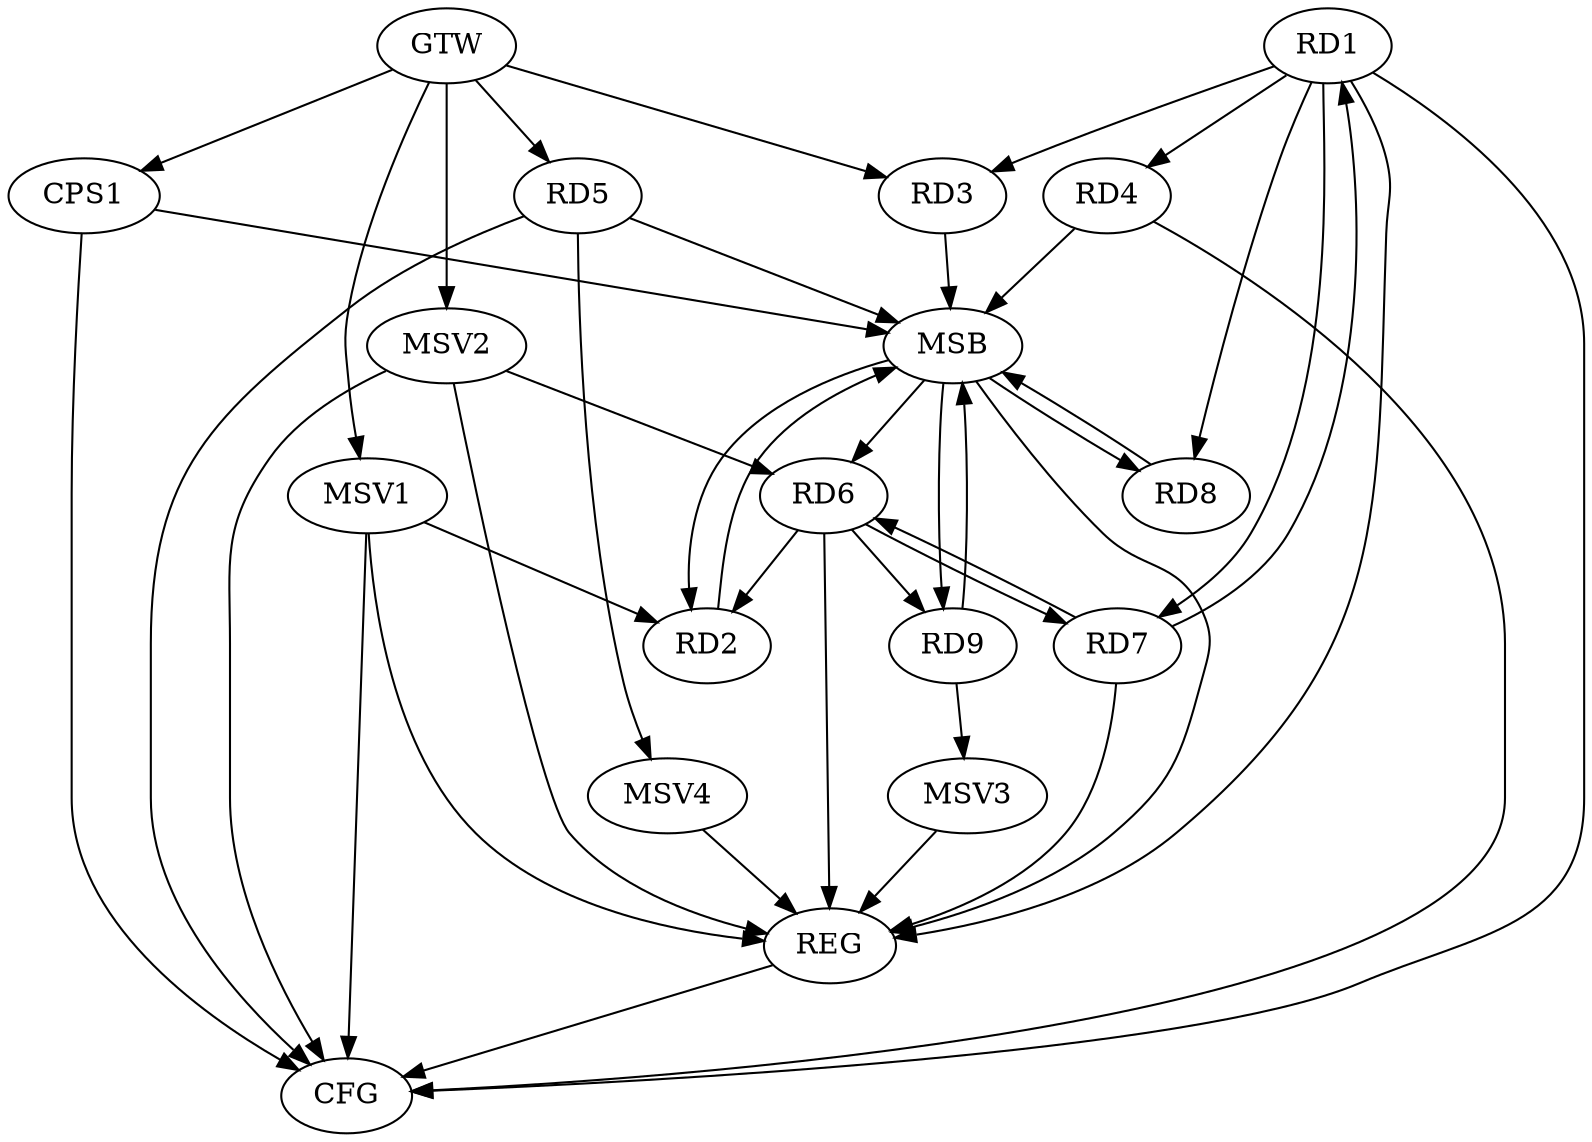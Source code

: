 strict digraph G {
  RD1 [ label="RD1" ];
  RD2 [ label="RD2" ];
  RD3 [ label="RD3" ];
  RD4 [ label="RD4" ];
  RD5 [ label="RD5" ];
  RD6 [ label="RD6" ];
  RD7 [ label="RD7" ];
  RD8 [ label="RD8" ];
  RD9 [ label="RD9" ];
  CPS1 [ label="CPS1" ];
  GTW [ label="GTW" ];
  REG [ label="REG" ];
  MSB [ label="MSB" ];
  CFG [ label="CFG" ];
  MSV1 [ label="MSV1" ];
  MSV2 [ label="MSV2" ];
  MSV3 [ label="MSV3" ];
  MSV4 [ label="MSV4" ];
  RD1 -> RD4;
  RD1 -> RD7;
  RD7 -> RD1;
  RD6 -> RD2;
  RD6 -> RD7;
  RD7 -> RD6;
  RD6 -> RD9;
  GTW -> RD3;
  GTW -> RD5;
  GTW -> CPS1;
  RD1 -> REG;
  RD6 -> REG;
  RD7 -> REG;
  RD2 -> MSB;
  MSB -> REG;
  RD3 -> MSB;
  MSB -> RD9;
  RD4 -> MSB;
  MSB -> RD6;
  RD5 -> MSB;
  MSB -> RD8;
  RD8 -> MSB;
  RD9 -> MSB;
  CPS1 -> MSB;
  MSB -> RD2;
  RD5 -> CFG;
  RD4 -> CFG;
  RD1 -> CFG;
  CPS1 -> CFG;
  REG -> CFG;
  RD1 -> RD8;
  RD1 -> RD3;
  MSV1 -> RD2;
  GTW -> MSV1;
  MSV1 -> REG;
  MSV1 -> CFG;
  MSV2 -> RD6;
  GTW -> MSV2;
  MSV2 -> REG;
  MSV2 -> CFG;
  RD9 -> MSV3;
  MSV3 -> REG;
  RD5 -> MSV4;
  MSV4 -> REG;
}
